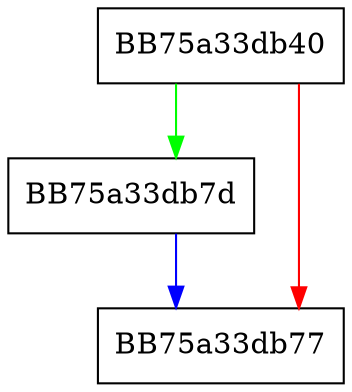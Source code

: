 digraph GetNamecrc {
  node [shape="box"];
  graph [splines=ortho];
  BB75a33db40 -> BB75a33db7d [color="green"];
  BB75a33db40 -> BB75a33db77 [color="red"];
  BB75a33db7d -> BB75a33db77 [color="blue"];
}